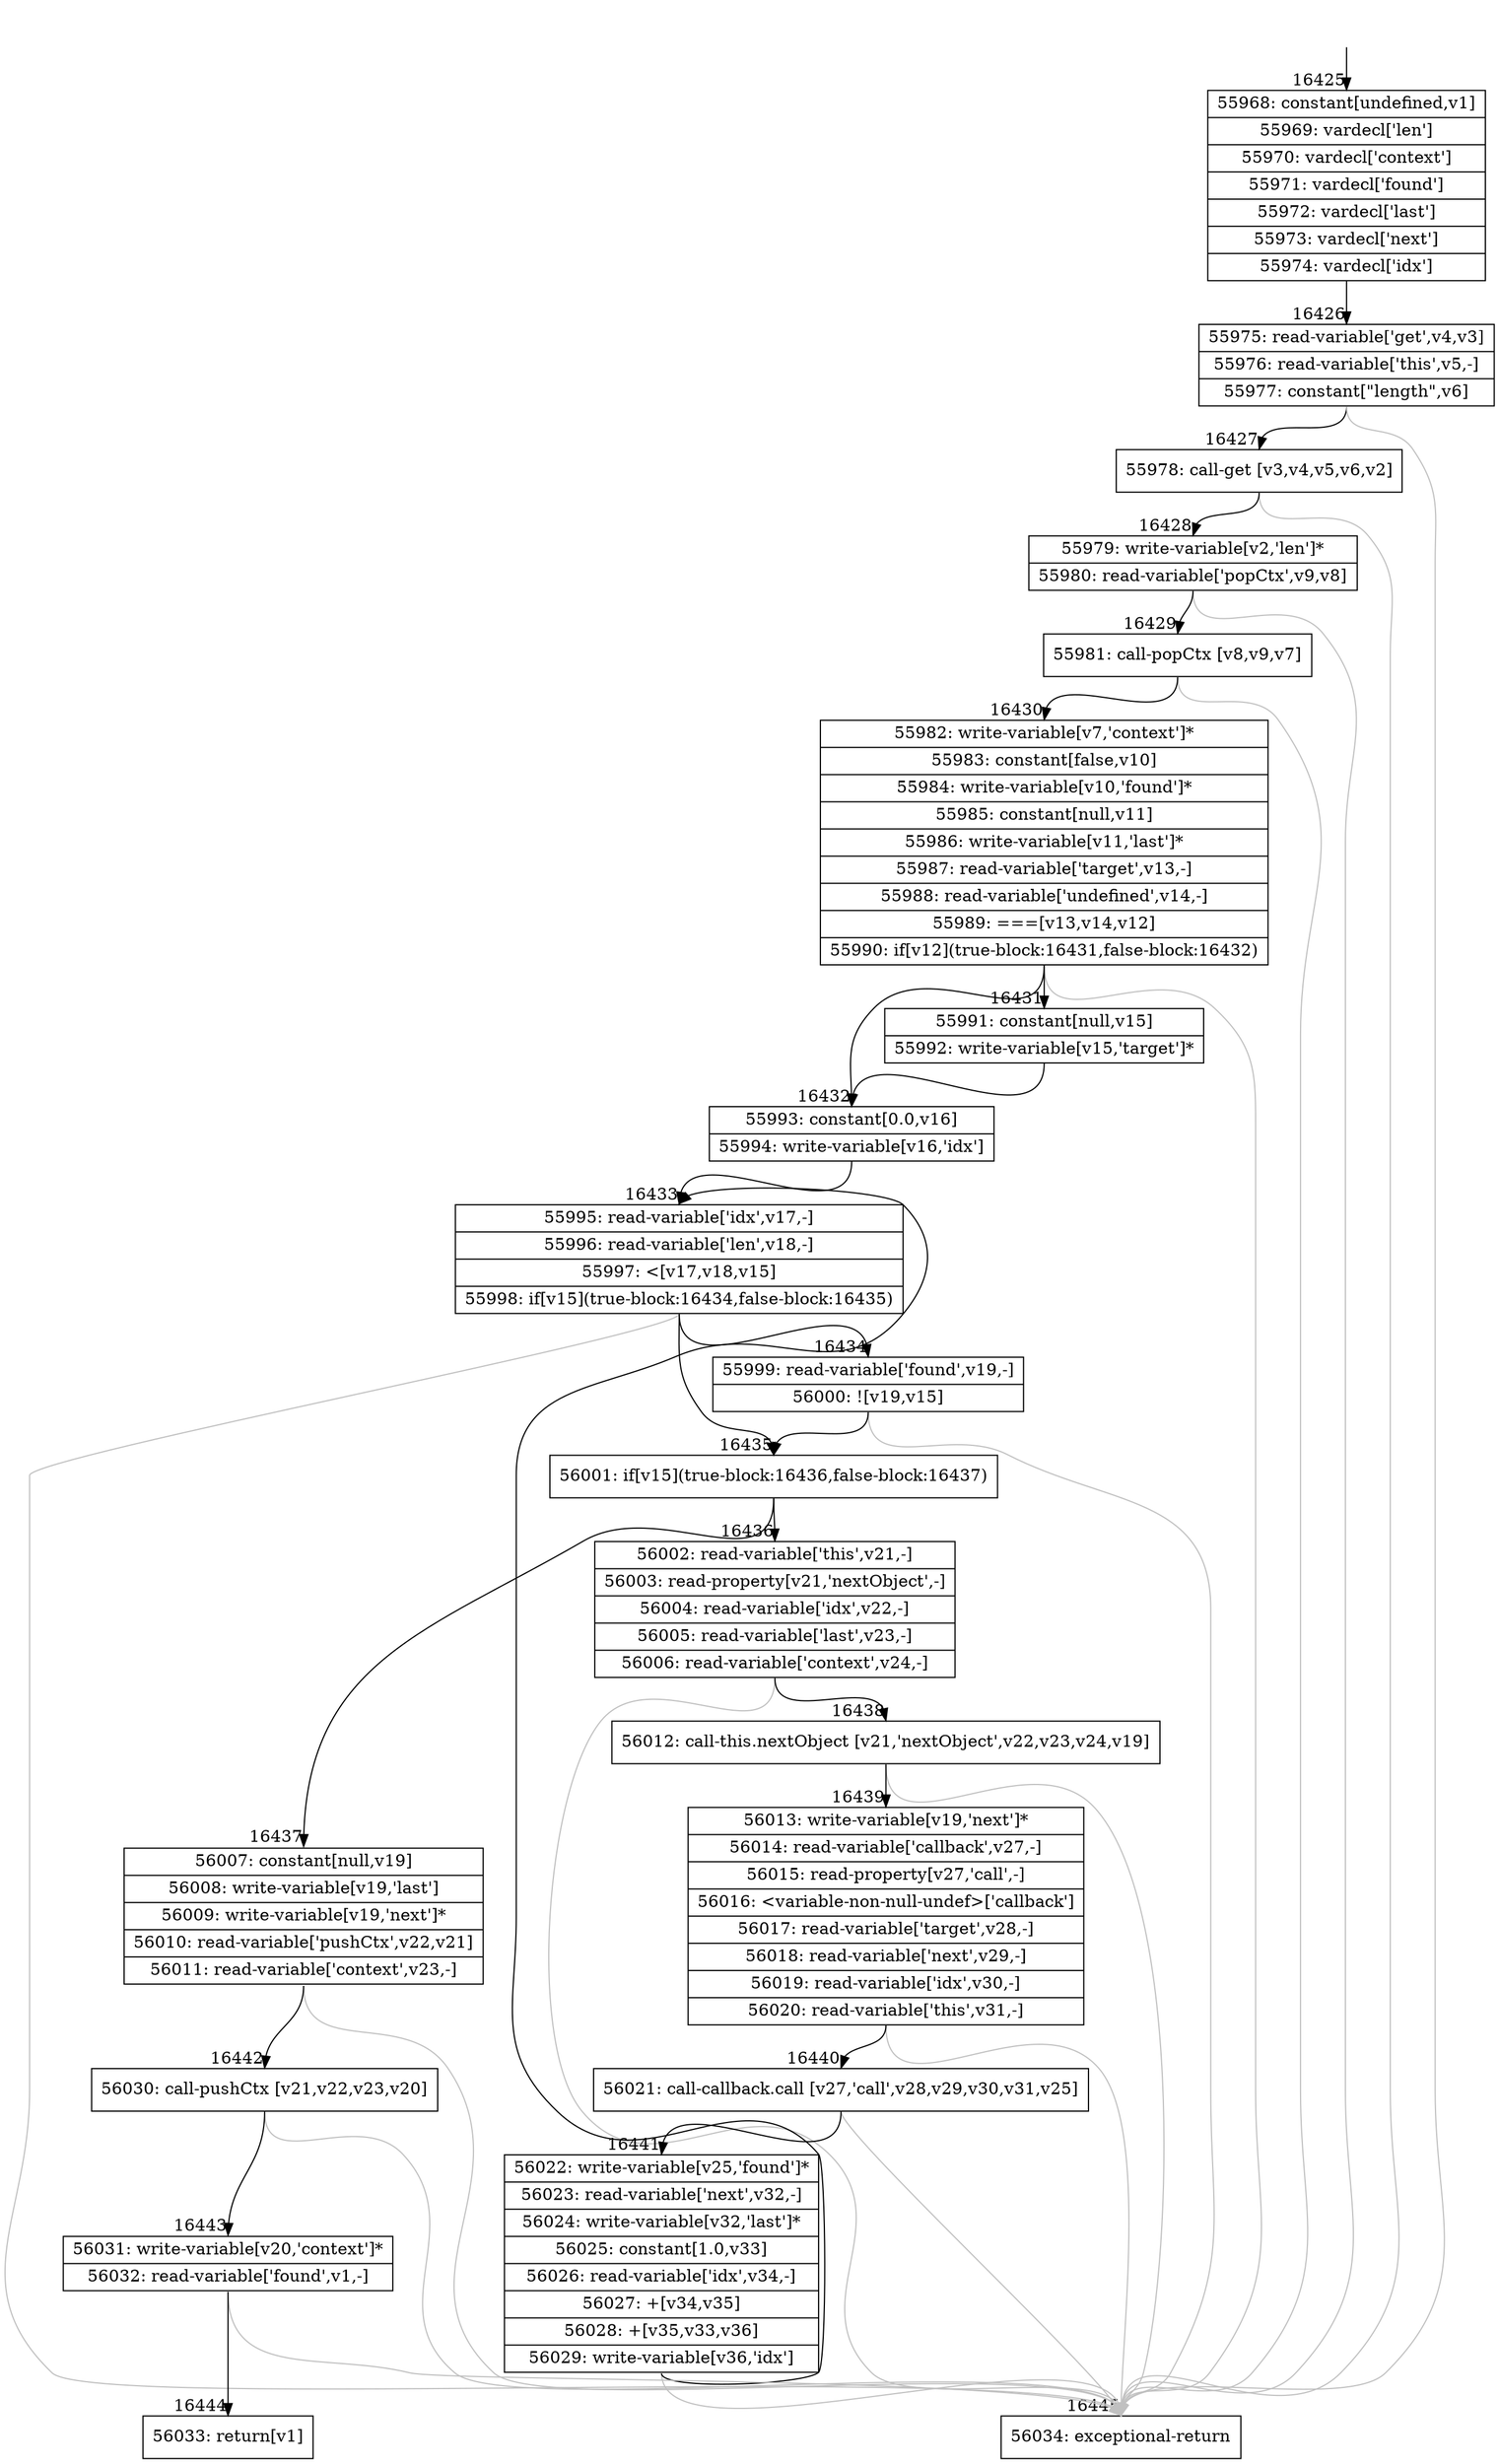digraph {
rankdir="TD"
BB_entry1405[shape=none,label=""];
BB_entry1405 -> BB16425 [tailport=s, headport=n, headlabel="    16425"]
BB16425 [shape=record label="{55968: constant[undefined,v1]|55969: vardecl['len']|55970: vardecl['context']|55971: vardecl['found']|55972: vardecl['last']|55973: vardecl['next']|55974: vardecl['idx']}" ] 
BB16425 -> BB16426 [tailport=s, headport=n, headlabel="      16426"]
BB16426 [shape=record label="{55975: read-variable['get',v4,v3]|55976: read-variable['this',v5,-]|55977: constant[\"length\",v6]}" ] 
BB16426 -> BB16427 [tailport=s, headport=n, headlabel="      16427"]
BB16426 -> BB16445 [tailport=s, headport=n, color=gray, headlabel="      16445"]
BB16427 [shape=record label="{55978: call-get [v3,v4,v5,v6,v2]}" ] 
BB16427 -> BB16428 [tailport=s, headport=n, headlabel="      16428"]
BB16427 -> BB16445 [tailport=s, headport=n, color=gray]
BB16428 [shape=record label="{55979: write-variable[v2,'len']*|55980: read-variable['popCtx',v9,v8]}" ] 
BB16428 -> BB16429 [tailport=s, headport=n, headlabel="      16429"]
BB16428 -> BB16445 [tailport=s, headport=n, color=gray]
BB16429 [shape=record label="{55981: call-popCtx [v8,v9,v7]}" ] 
BB16429 -> BB16430 [tailport=s, headport=n, headlabel="      16430"]
BB16429 -> BB16445 [tailport=s, headport=n, color=gray]
BB16430 [shape=record label="{55982: write-variable[v7,'context']*|55983: constant[false,v10]|55984: write-variable[v10,'found']*|55985: constant[null,v11]|55986: write-variable[v11,'last']*|55987: read-variable['target',v13,-]|55988: read-variable['undefined',v14,-]|55989: ===[v13,v14,v12]|55990: if[v12](true-block:16431,false-block:16432)}" ] 
BB16430 -> BB16431 [tailport=s, headport=n, headlabel="      16431"]
BB16430 -> BB16432 [tailport=s, headport=n, headlabel="      16432"]
BB16430 -> BB16445 [tailport=s, headport=n, color=gray]
BB16431 [shape=record label="{55991: constant[null,v15]|55992: write-variable[v15,'target']*}" ] 
BB16431 -> BB16432 [tailport=s, headport=n]
BB16432 [shape=record label="{55993: constant[0.0,v16]|55994: write-variable[v16,'idx']}" ] 
BB16432 -> BB16433 [tailport=s, headport=n, headlabel="      16433"]
BB16433 [shape=record label="{55995: read-variable['idx',v17,-]|55996: read-variable['len',v18,-]|55997: \<[v17,v18,v15]|55998: if[v15](true-block:16434,false-block:16435)}" ] 
BB16433 -> BB16435 [tailport=s, headport=n, headlabel="      16435"]
BB16433 -> BB16434 [tailport=s, headport=n, headlabel="      16434"]
BB16433 -> BB16445 [tailport=s, headport=n, color=gray]
BB16434 [shape=record label="{55999: read-variable['found',v19,-]|56000: ![v19,v15]}" ] 
BB16434 -> BB16435 [tailport=s, headport=n]
BB16434 -> BB16445 [tailport=s, headport=n, color=gray]
BB16435 [shape=record label="{56001: if[v15](true-block:16436,false-block:16437)}" ] 
BB16435 -> BB16436 [tailport=s, headport=n, headlabel="      16436"]
BB16435 -> BB16437 [tailport=s, headport=n, headlabel="      16437"]
BB16436 [shape=record label="{56002: read-variable['this',v21,-]|56003: read-property[v21,'nextObject',-]|56004: read-variable['idx',v22,-]|56005: read-variable['last',v23,-]|56006: read-variable['context',v24,-]}" ] 
BB16436 -> BB16438 [tailport=s, headport=n, headlabel="      16438"]
BB16436 -> BB16445 [tailport=s, headport=n, color=gray]
BB16437 [shape=record label="{56007: constant[null,v19]|56008: write-variable[v19,'last']|56009: write-variable[v19,'next']*|56010: read-variable['pushCtx',v22,v21]|56011: read-variable['context',v23,-]}" ] 
BB16437 -> BB16442 [tailport=s, headport=n, headlabel="      16442"]
BB16437 -> BB16445 [tailport=s, headport=n, color=gray]
BB16438 [shape=record label="{56012: call-this.nextObject [v21,'nextObject',v22,v23,v24,v19]}" ] 
BB16438 -> BB16439 [tailport=s, headport=n, headlabel="      16439"]
BB16438 -> BB16445 [tailport=s, headport=n, color=gray]
BB16439 [shape=record label="{56013: write-variable[v19,'next']*|56014: read-variable['callback',v27,-]|56015: read-property[v27,'call',-]|56016: \<variable-non-null-undef\>['callback']|56017: read-variable['target',v28,-]|56018: read-variable['next',v29,-]|56019: read-variable['idx',v30,-]|56020: read-variable['this',v31,-]}" ] 
BB16439 -> BB16440 [tailport=s, headport=n, headlabel="      16440"]
BB16439 -> BB16445 [tailport=s, headport=n, color=gray]
BB16440 [shape=record label="{56021: call-callback.call [v27,'call',v28,v29,v30,v31,v25]}" ] 
BB16440 -> BB16441 [tailport=s, headport=n, headlabel="      16441"]
BB16440 -> BB16445 [tailport=s, headport=n, color=gray]
BB16441 [shape=record label="{56022: write-variable[v25,'found']*|56023: read-variable['next',v32,-]|56024: write-variable[v32,'last']*|56025: constant[1.0,v33]|56026: read-variable['idx',v34,-]|56027: +[v34,v35]|56028: +[v35,v33,v36]|56029: write-variable[v36,'idx']}" ] 
BB16441 -> BB16433 [tailport=s, headport=n]
BB16441 -> BB16445 [tailport=s, headport=n, color=gray]
BB16442 [shape=record label="{56030: call-pushCtx [v21,v22,v23,v20]}" ] 
BB16442 -> BB16443 [tailport=s, headport=n, headlabel="      16443"]
BB16442 -> BB16445 [tailport=s, headport=n, color=gray]
BB16443 [shape=record label="{56031: write-variable[v20,'context']*|56032: read-variable['found',v1,-]}" ] 
BB16443 -> BB16444 [tailport=s, headport=n, headlabel="      16444"]
BB16443 -> BB16445 [tailport=s, headport=n, color=gray]
BB16444 [shape=record label="{56033: return[v1]}" ] 
BB16445 [shape=record label="{56034: exceptional-return}" ] 
//#$~ 30769
}
